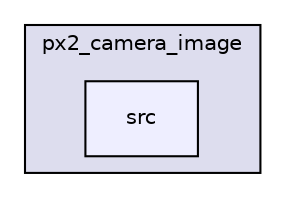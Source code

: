 digraph "modules/e2e/online_system/px2_camera_image/src" {
  compound=true
  node [ fontsize="10", fontname="Helvetica"];
  edge [ labelfontsize="10", labelfontname="Helvetica"];
  subgraph clusterdir_ae40e985963e254bac32ed03066fbe03 {
    graph [ bgcolor="#ddddee", pencolor="black", label="px2_camera_image" fontname="Helvetica", fontsize="10", URL="dir_ae40e985963e254bac32ed03066fbe03.html"]
  dir_86d4327bef1d801bfddde78be1527227 [shape=box, label="src", style="filled", fillcolor="#eeeeff", pencolor="black", URL="dir_86d4327bef1d801bfddde78be1527227.html"];
  }
}
